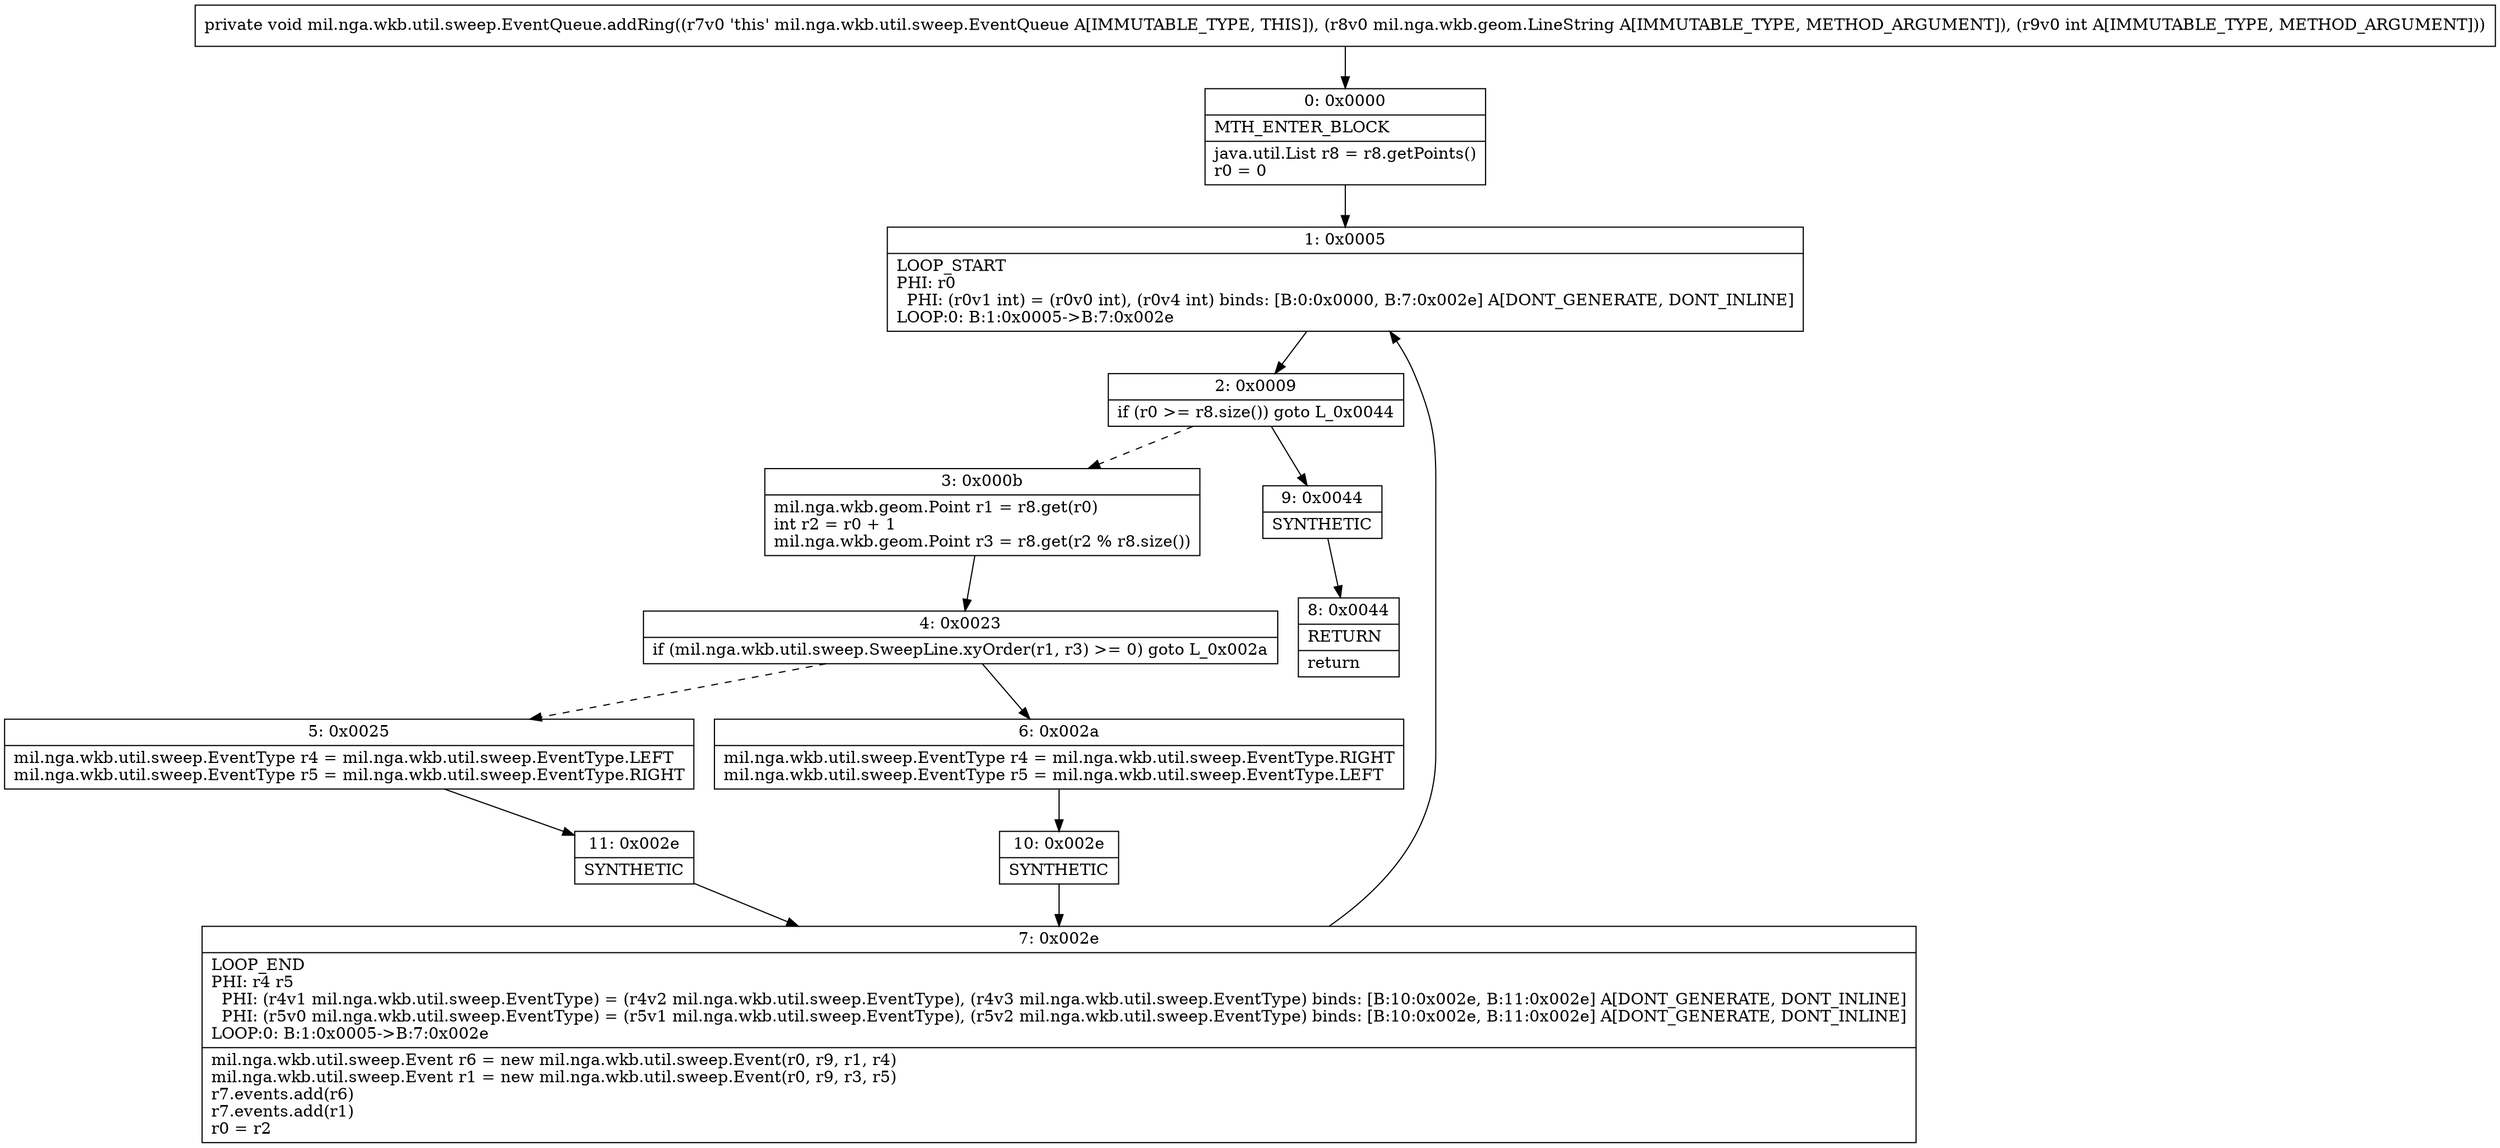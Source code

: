 digraph "CFG formil.nga.wkb.util.sweep.EventQueue.addRing(Lmil\/nga\/wkb\/geom\/LineString;I)V" {
Node_0 [shape=record,label="{0\:\ 0x0000|MTH_ENTER_BLOCK\l|java.util.List r8 = r8.getPoints()\lr0 = 0\l}"];
Node_1 [shape=record,label="{1\:\ 0x0005|LOOP_START\lPHI: r0 \l  PHI: (r0v1 int) = (r0v0 int), (r0v4 int) binds: [B:0:0x0000, B:7:0x002e] A[DONT_GENERATE, DONT_INLINE]\lLOOP:0: B:1:0x0005\-\>B:7:0x002e\l}"];
Node_2 [shape=record,label="{2\:\ 0x0009|if (r0 \>= r8.size()) goto L_0x0044\l}"];
Node_3 [shape=record,label="{3\:\ 0x000b|mil.nga.wkb.geom.Point r1 = r8.get(r0)\lint r2 = r0 + 1\lmil.nga.wkb.geom.Point r3 = r8.get(r2 % r8.size())\l}"];
Node_4 [shape=record,label="{4\:\ 0x0023|if (mil.nga.wkb.util.sweep.SweepLine.xyOrder(r1, r3) \>= 0) goto L_0x002a\l}"];
Node_5 [shape=record,label="{5\:\ 0x0025|mil.nga.wkb.util.sweep.EventType r4 = mil.nga.wkb.util.sweep.EventType.LEFT\lmil.nga.wkb.util.sweep.EventType r5 = mil.nga.wkb.util.sweep.EventType.RIGHT\l}"];
Node_6 [shape=record,label="{6\:\ 0x002a|mil.nga.wkb.util.sweep.EventType r4 = mil.nga.wkb.util.sweep.EventType.RIGHT\lmil.nga.wkb.util.sweep.EventType r5 = mil.nga.wkb.util.sweep.EventType.LEFT\l}"];
Node_7 [shape=record,label="{7\:\ 0x002e|LOOP_END\lPHI: r4 r5 \l  PHI: (r4v1 mil.nga.wkb.util.sweep.EventType) = (r4v2 mil.nga.wkb.util.sweep.EventType), (r4v3 mil.nga.wkb.util.sweep.EventType) binds: [B:10:0x002e, B:11:0x002e] A[DONT_GENERATE, DONT_INLINE]\l  PHI: (r5v0 mil.nga.wkb.util.sweep.EventType) = (r5v1 mil.nga.wkb.util.sweep.EventType), (r5v2 mil.nga.wkb.util.sweep.EventType) binds: [B:10:0x002e, B:11:0x002e] A[DONT_GENERATE, DONT_INLINE]\lLOOP:0: B:1:0x0005\-\>B:7:0x002e\l|mil.nga.wkb.util.sweep.Event r6 = new mil.nga.wkb.util.sweep.Event(r0, r9, r1, r4)\lmil.nga.wkb.util.sweep.Event r1 = new mil.nga.wkb.util.sweep.Event(r0, r9, r3, r5)\lr7.events.add(r6)\lr7.events.add(r1)\lr0 = r2\l}"];
Node_8 [shape=record,label="{8\:\ 0x0044|RETURN\l|return\l}"];
Node_9 [shape=record,label="{9\:\ 0x0044|SYNTHETIC\l}"];
Node_10 [shape=record,label="{10\:\ 0x002e|SYNTHETIC\l}"];
Node_11 [shape=record,label="{11\:\ 0x002e|SYNTHETIC\l}"];
MethodNode[shape=record,label="{private void mil.nga.wkb.util.sweep.EventQueue.addRing((r7v0 'this' mil.nga.wkb.util.sweep.EventQueue A[IMMUTABLE_TYPE, THIS]), (r8v0 mil.nga.wkb.geom.LineString A[IMMUTABLE_TYPE, METHOD_ARGUMENT]), (r9v0 int A[IMMUTABLE_TYPE, METHOD_ARGUMENT])) }"];
MethodNode -> Node_0;
Node_0 -> Node_1;
Node_1 -> Node_2;
Node_2 -> Node_3[style=dashed];
Node_2 -> Node_9;
Node_3 -> Node_4;
Node_4 -> Node_5[style=dashed];
Node_4 -> Node_6;
Node_5 -> Node_11;
Node_6 -> Node_10;
Node_7 -> Node_1;
Node_9 -> Node_8;
Node_10 -> Node_7;
Node_11 -> Node_7;
}

